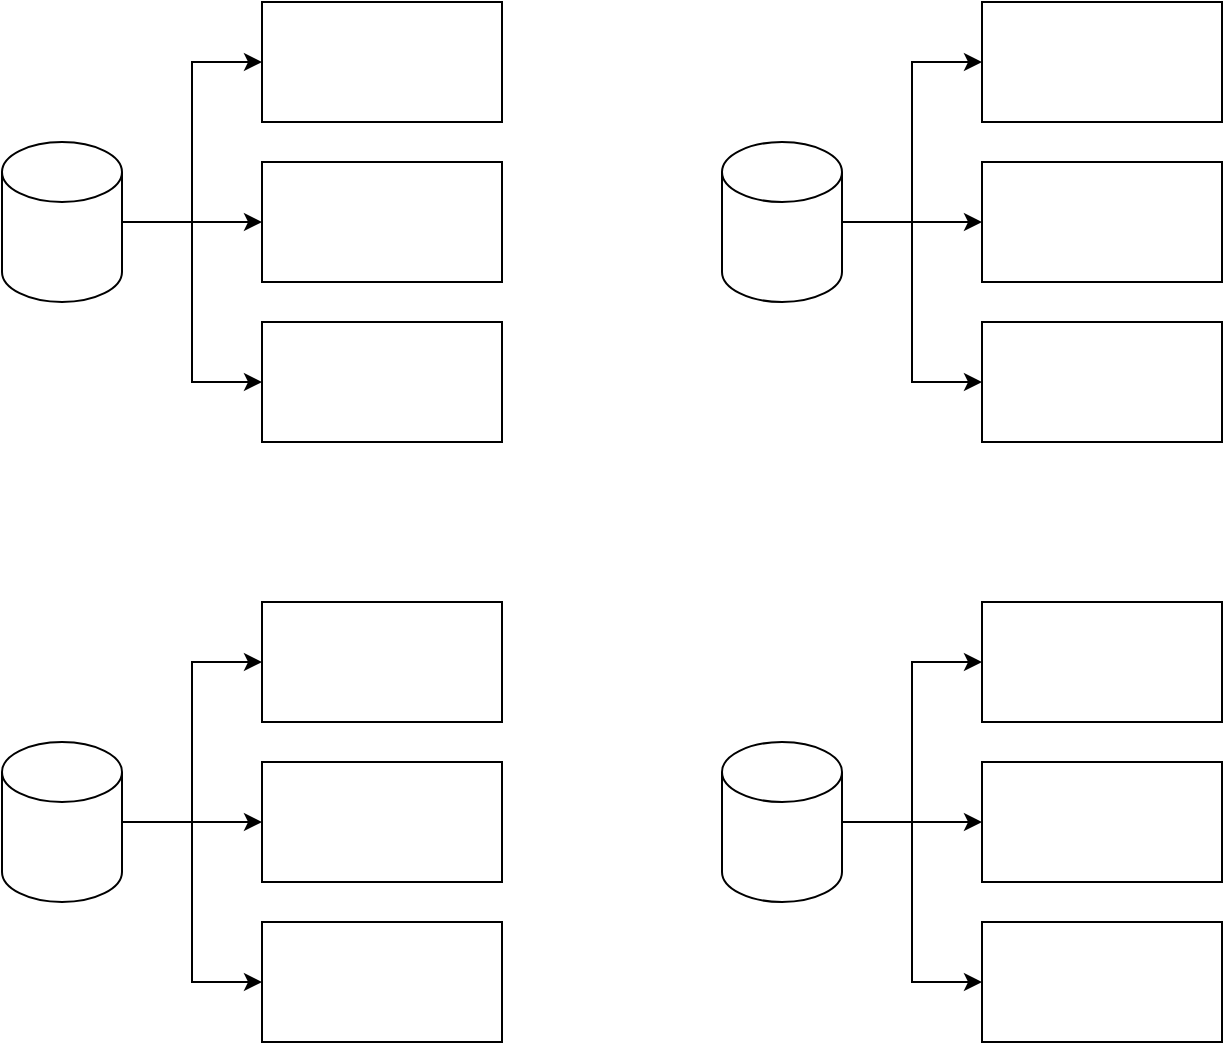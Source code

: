 <mxfile version="14.1.8" type="github">
  <diagram id="lUVBc-XGJhRDgJm4CBQ1" name="Page-1">
    <mxGraphModel dx="1157" dy="638" grid="1" gridSize="10" guides="1" tooltips="1" connect="1" arrows="1" fold="1" page="1" pageScale="1" pageWidth="827" pageHeight="1169" math="0" shadow="0">
      <root>
        <mxCell id="0" />
        <mxCell id="1" parent="0" />
        <mxCell id="4w7v2SQRP4WF2CDzfVva-8" style="edgeStyle=orthogonalEdgeStyle;rounded=0;orthogonalLoop=1;jettySize=auto;html=1;entryX=0;entryY=0.5;entryDx=0;entryDy=0;" edge="1" source="4w7v2SQRP4WF2CDzfVva-11" target="4w7v2SQRP4WF2CDzfVva-13" parent="1">
          <mxGeometry relative="1" as="geometry" />
        </mxCell>
        <mxCell id="4w7v2SQRP4WF2CDzfVva-9" style="edgeStyle=orthogonalEdgeStyle;rounded=0;orthogonalLoop=1;jettySize=auto;html=1;entryX=0;entryY=0.5;entryDx=0;entryDy=0;" edge="1" source="4w7v2SQRP4WF2CDzfVva-11" target="4w7v2SQRP4WF2CDzfVva-12" parent="1">
          <mxGeometry relative="1" as="geometry" />
        </mxCell>
        <mxCell id="4w7v2SQRP4WF2CDzfVva-10" style="edgeStyle=orthogonalEdgeStyle;rounded=0;orthogonalLoop=1;jettySize=auto;html=1;entryX=0;entryY=0.5;entryDx=0;entryDy=0;" edge="1" source="4w7v2SQRP4WF2CDzfVva-11" target="4w7v2SQRP4WF2CDzfVva-14" parent="1">
          <mxGeometry relative="1" as="geometry" />
        </mxCell>
        <mxCell id="4w7v2SQRP4WF2CDzfVva-11" value="" style="shape=cylinder3;whiteSpace=wrap;html=1;boundedLbl=1;backgroundOutline=1;size=15;" vertex="1" parent="1">
          <mxGeometry x="140" y="120" width="60" height="80" as="geometry" />
        </mxCell>
        <mxCell id="4w7v2SQRP4WF2CDzfVva-12" value="" style="rounded=0;whiteSpace=wrap;html=1;" vertex="1" parent="1">
          <mxGeometry x="270" y="50" width="120" height="60" as="geometry" />
        </mxCell>
        <mxCell id="4w7v2SQRP4WF2CDzfVva-13" value="" style="rounded=0;whiteSpace=wrap;html=1;" vertex="1" parent="1">
          <mxGeometry x="270" y="130" width="120" height="60" as="geometry" />
        </mxCell>
        <mxCell id="4w7v2SQRP4WF2CDzfVva-14" value="" style="rounded=0;whiteSpace=wrap;html=1;" vertex="1" parent="1">
          <mxGeometry x="270" y="210" width="120" height="60" as="geometry" />
        </mxCell>
        <mxCell id="4w7v2SQRP4WF2CDzfVva-15" style="edgeStyle=orthogonalEdgeStyle;rounded=0;orthogonalLoop=1;jettySize=auto;html=1;entryX=0;entryY=0.5;entryDx=0;entryDy=0;" edge="1" source="4w7v2SQRP4WF2CDzfVva-18" target="4w7v2SQRP4WF2CDzfVva-20" parent="1">
          <mxGeometry relative="1" as="geometry" />
        </mxCell>
        <mxCell id="4w7v2SQRP4WF2CDzfVva-16" style="edgeStyle=orthogonalEdgeStyle;rounded=0;orthogonalLoop=1;jettySize=auto;html=1;entryX=0;entryY=0.5;entryDx=0;entryDy=0;" edge="1" source="4w7v2SQRP4WF2CDzfVva-18" target="4w7v2SQRP4WF2CDzfVva-19" parent="1">
          <mxGeometry relative="1" as="geometry" />
        </mxCell>
        <mxCell id="4w7v2SQRP4WF2CDzfVva-17" style="edgeStyle=orthogonalEdgeStyle;rounded=0;orthogonalLoop=1;jettySize=auto;html=1;entryX=0;entryY=0.5;entryDx=0;entryDy=0;" edge="1" source="4w7v2SQRP4WF2CDzfVva-18" target="4w7v2SQRP4WF2CDzfVva-21" parent="1">
          <mxGeometry relative="1" as="geometry" />
        </mxCell>
        <mxCell id="4w7v2SQRP4WF2CDzfVva-18" value="" style="shape=cylinder3;whiteSpace=wrap;html=1;boundedLbl=1;backgroundOutline=1;size=15;" vertex="1" parent="1">
          <mxGeometry x="500" y="120" width="60" height="80" as="geometry" />
        </mxCell>
        <mxCell id="4w7v2SQRP4WF2CDzfVva-19" value="" style="rounded=0;whiteSpace=wrap;html=1;" vertex="1" parent="1">
          <mxGeometry x="630" y="50" width="120" height="60" as="geometry" />
        </mxCell>
        <mxCell id="4w7v2SQRP4WF2CDzfVva-20" value="" style="rounded=0;whiteSpace=wrap;html=1;" vertex="1" parent="1">
          <mxGeometry x="630" y="130" width="120" height="60" as="geometry" />
        </mxCell>
        <mxCell id="4w7v2SQRP4WF2CDzfVva-21" value="" style="rounded=0;whiteSpace=wrap;html=1;" vertex="1" parent="1">
          <mxGeometry x="630" y="210" width="120" height="60" as="geometry" />
        </mxCell>
        <mxCell id="4w7v2SQRP4WF2CDzfVva-22" style="edgeStyle=orthogonalEdgeStyle;rounded=0;orthogonalLoop=1;jettySize=auto;html=1;entryX=0;entryY=0.5;entryDx=0;entryDy=0;" edge="1" source="4w7v2SQRP4WF2CDzfVva-25" target="4w7v2SQRP4WF2CDzfVva-27" parent="1">
          <mxGeometry relative="1" as="geometry" />
        </mxCell>
        <mxCell id="4w7v2SQRP4WF2CDzfVva-23" style="edgeStyle=orthogonalEdgeStyle;rounded=0;orthogonalLoop=1;jettySize=auto;html=1;entryX=0;entryY=0.5;entryDx=0;entryDy=0;" edge="1" source="4w7v2SQRP4WF2CDzfVva-25" target="4w7v2SQRP4WF2CDzfVva-26" parent="1">
          <mxGeometry relative="1" as="geometry" />
        </mxCell>
        <mxCell id="4w7v2SQRP4WF2CDzfVva-24" style="edgeStyle=orthogonalEdgeStyle;rounded=0;orthogonalLoop=1;jettySize=auto;html=1;entryX=0;entryY=0.5;entryDx=0;entryDy=0;" edge="1" source="4w7v2SQRP4WF2CDzfVva-25" target="4w7v2SQRP4WF2CDzfVva-28" parent="1">
          <mxGeometry relative="1" as="geometry" />
        </mxCell>
        <mxCell id="4w7v2SQRP4WF2CDzfVva-25" value="" style="shape=cylinder3;whiteSpace=wrap;html=1;boundedLbl=1;backgroundOutline=1;size=15;" vertex="1" parent="1">
          <mxGeometry x="140" y="420" width="60" height="80" as="geometry" />
        </mxCell>
        <mxCell id="4w7v2SQRP4WF2CDzfVva-26" value="" style="rounded=0;whiteSpace=wrap;html=1;" vertex="1" parent="1">
          <mxGeometry x="270" y="350" width="120" height="60" as="geometry" />
        </mxCell>
        <mxCell id="4w7v2SQRP4WF2CDzfVva-27" value="" style="rounded=0;whiteSpace=wrap;html=1;" vertex="1" parent="1">
          <mxGeometry x="270" y="430" width="120" height="60" as="geometry" />
        </mxCell>
        <mxCell id="4w7v2SQRP4WF2CDzfVva-28" value="" style="rounded=0;whiteSpace=wrap;html=1;" vertex="1" parent="1">
          <mxGeometry x="270" y="510" width="120" height="60" as="geometry" />
        </mxCell>
        <mxCell id="4w7v2SQRP4WF2CDzfVva-29" style="edgeStyle=orthogonalEdgeStyle;rounded=0;orthogonalLoop=1;jettySize=auto;html=1;entryX=0;entryY=0.5;entryDx=0;entryDy=0;" edge="1" source="4w7v2SQRP4WF2CDzfVva-32" target="4w7v2SQRP4WF2CDzfVva-34" parent="1">
          <mxGeometry relative="1" as="geometry" />
        </mxCell>
        <mxCell id="4w7v2SQRP4WF2CDzfVva-30" style="edgeStyle=orthogonalEdgeStyle;rounded=0;orthogonalLoop=1;jettySize=auto;html=1;entryX=0;entryY=0.5;entryDx=0;entryDy=0;" edge="1" source="4w7v2SQRP4WF2CDzfVva-32" target="4w7v2SQRP4WF2CDzfVva-33" parent="1">
          <mxGeometry relative="1" as="geometry" />
        </mxCell>
        <mxCell id="4w7v2SQRP4WF2CDzfVva-31" style="edgeStyle=orthogonalEdgeStyle;rounded=0;orthogonalLoop=1;jettySize=auto;html=1;entryX=0;entryY=0.5;entryDx=0;entryDy=0;" edge="1" source="4w7v2SQRP4WF2CDzfVva-32" target="4w7v2SQRP4WF2CDzfVva-35" parent="1">
          <mxGeometry relative="1" as="geometry" />
        </mxCell>
        <mxCell id="4w7v2SQRP4WF2CDzfVva-32" value="" style="shape=cylinder3;whiteSpace=wrap;html=1;boundedLbl=1;backgroundOutline=1;size=15;" vertex="1" parent="1">
          <mxGeometry x="500" y="420" width="60" height="80" as="geometry" />
        </mxCell>
        <mxCell id="4w7v2SQRP4WF2CDzfVva-33" value="" style="rounded=0;whiteSpace=wrap;html=1;" vertex="1" parent="1">
          <mxGeometry x="630" y="350" width="120" height="60" as="geometry" />
        </mxCell>
        <mxCell id="4w7v2SQRP4WF2CDzfVva-34" value="" style="rounded=0;whiteSpace=wrap;html=1;" vertex="1" parent="1">
          <mxGeometry x="630" y="430" width="120" height="60" as="geometry" />
        </mxCell>
        <mxCell id="4w7v2SQRP4WF2CDzfVva-35" value="" style="rounded=0;whiteSpace=wrap;html=1;" vertex="1" parent="1">
          <mxGeometry x="630" y="510" width="120" height="60" as="geometry" />
        </mxCell>
      </root>
    </mxGraphModel>
  </diagram>
</mxfile>
